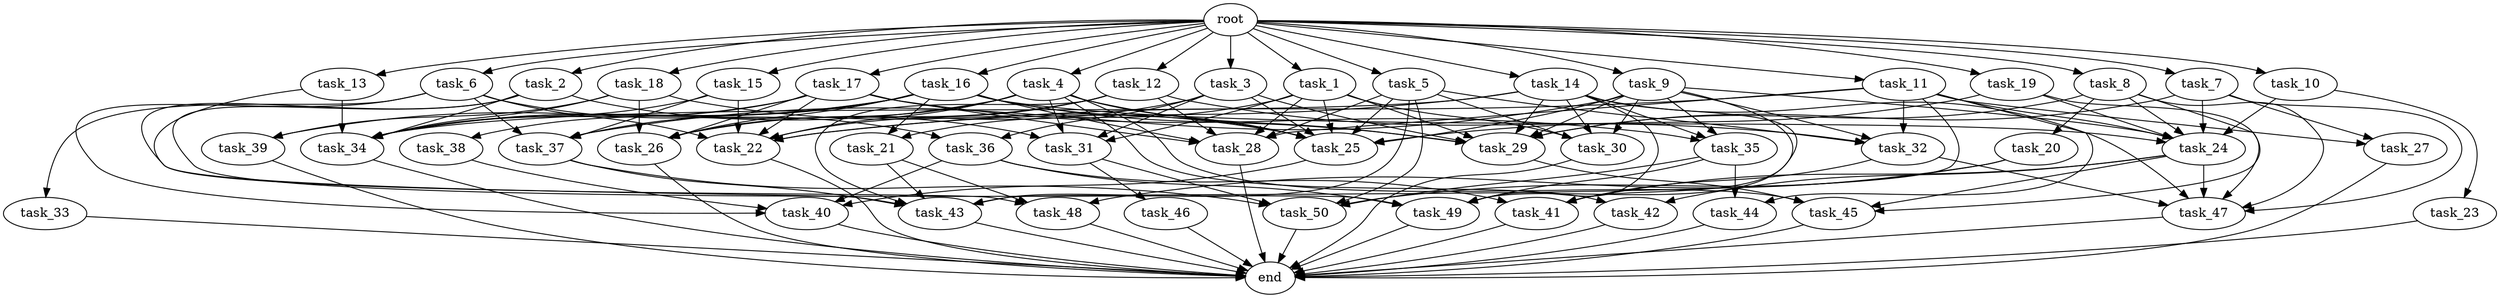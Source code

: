 digraph G {
  root [size="0.000000e+00"];
  task_1 [size="3.608424e+10"];
  task_2 [size="7.895809e+10"];
  task_3 [size="2.965315e+09"];
  task_4 [size="1.674332e+10"];
  task_5 [size="1.385923e+09"];
  task_6 [size="9.359531e+10"];
  task_7 [size="5.258222e+10"];
  task_8 [size="5.678145e+09"];
  task_9 [size="4.340054e+10"];
  task_10 [size="3.124930e+08"];
  task_11 [size="6.050482e+10"];
  task_12 [size="9.389651e+10"];
  task_13 [size="4.649105e+10"];
  task_14 [size="1.188606e+09"];
  task_15 [size="9.547481e+10"];
  task_16 [size="7.342717e+10"];
  task_17 [size="1.218519e+10"];
  task_18 [size="2.211130e+10"];
  task_19 [size="2.411633e+09"];
  task_20 [size="4.437575e+10"];
  task_21 [size="6.253109e+10"];
  task_22 [size="4.232546e+10"];
  task_23 [size="6.496610e+10"];
  task_24 [size="5.157228e+10"];
  task_25 [size="7.813919e+10"];
  task_26 [size="3.246095e+10"];
  task_27 [size="6.828035e+10"];
  task_28 [size="3.381506e+10"];
  task_29 [size="9.908927e+10"];
  task_30 [size="5.877422e+10"];
  task_31 [size="5.750829e+10"];
  task_32 [size="9.705630e+09"];
  task_33 [size="3.353245e+10"];
  task_34 [size="2.967463e+10"];
  task_35 [size="8.288622e+10"];
  task_36 [size="4.377943e+10"];
  task_37 [size="9.012668e+10"];
  task_38 [size="3.908875e+10"];
  task_39 [size="6.220624e+10"];
  task_40 [size="6.771869e+10"];
  task_41 [size="1.280233e+10"];
  task_42 [size="1.780636e+10"];
  task_43 [size="4.293056e+10"];
  task_44 [size="3.391828e+10"];
  task_45 [size="5.402227e+10"];
  task_46 [size="1.249275e+10"];
  task_47 [size="7.671953e+10"];
  task_48 [size="1.344200e+10"];
  task_49 [size="3.085336e+10"];
  task_50 [size="9.676496e+10"];
  end [size="0.000000e+00"];

  root -> task_1 [size="1.000000e-12"];
  root -> task_2 [size="1.000000e-12"];
  root -> task_3 [size="1.000000e-12"];
  root -> task_4 [size="1.000000e-12"];
  root -> task_5 [size="1.000000e-12"];
  root -> task_6 [size="1.000000e-12"];
  root -> task_7 [size="1.000000e-12"];
  root -> task_8 [size="1.000000e-12"];
  root -> task_9 [size="1.000000e-12"];
  root -> task_10 [size="1.000000e-12"];
  root -> task_11 [size="1.000000e-12"];
  root -> task_12 [size="1.000000e-12"];
  root -> task_13 [size="1.000000e-12"];
  root -> task_14 [size="1.000000e-12"];
  root -> task_15 [size="1.000000e-12"];
  root -> task_16 [size="1.000000e-12"];
  root -> task_17 [size="1.000000e-12"];
  root -> task_18 [size="1.000000e-12"];
  root -> task_19 [size="1.000000e-12"];
  task_1 -> task_21 [size="3.126555e+08"];
  task_1 -> task_25 [size="9.767399e+07"];
  task_1 -> task_28 [size="5.635843e+07"];
  task_1 -> task_29 [size="1.238616e+08"];
  task_1 -> task_30 [size="1.469356e+08"];
  task_1 -> task_31 [size="1.437707e+08"];
  task_2 -> task_31 [size="1.437707e+08"];
  task_2 -> task_34 [size="3.709329e+07"];
  task_2 -> task_43 [size="7.155094e+07"];
  task_2 -> task_49 [size="6.170673e+07"];
  task_3 -> task_25 [size="9.767399e+07"];
  task_3 -> task_26 [size="5.410158e+07"];
  task_3 -> task_29 [size="1.238616e+08"];
  task_3 -> task_31 [size="1.437707e+08"];
  task_3 -> task_36 [size="2.188972e+08"];
  task_4 -> task_22 [size="6.046494e+07"];
  task_4 -> task_25 [size="9.767399e+07"];
  task_4 -> task_26 [size="5.410158e+07"];
  task_4 -> task_29 [size="1.238616e+08"];
  task_4 -> task_31 [size="1.437707e+08"];
  task_4 -> task_34 [size="3.709329e+07"];
  task_4 -> task_42 [size="8.903180e+07"];
  task_4 -> task_45 [size="1.350557e+08"];
  task_5 -> task_25 [size="9.767399e+07"];
  task_5 -> task_28 [size="5.635843e+07"];
  task_5 -> task_30 [size="1.469356e+08"];
  task_5 -> task_32 [size="2.426408e+07"];
  task_5 -> task_43 [size="7.155094e+07"];
  task_5 -> task_50 [size="1.935299e+08"];
  task_6 -> task_22 [size="6.046494e+07"];
  task_6 -> task_33 [size="3.353245e+08"];
  task_6 -> task_36 [size="2.188972e+08"];
  task_6 -> task_37 [size="2.253167e+08"];
  task_6 -> task_40 [size="1.692967e+08"];
  task_7 -> task_24 [size="7.367468e+07"];
  task_7 -> task_27 [size="3.414017e+08"];
  task_7 -> task_29 [size="1.238616e+08"];
  task_7 -> task_47 [size="1.278659e+08"];
  task_8 -> task_20 [size="4.437575e+08"];
  task_8 -> task_24 [size="7.367468e+07"];
  task_8 -> task_29 [size="1.238616e+08"];
  task_8 -> task_45 [size="1.350557e+08"];
  task_8 -> task_47 [size="1.278659e+08"];
  task_9 -> task_24 [size="7.367468e+07"];
  task_9 -> task_25 [size="9.767399e+07"];
  task_9 -> task_29 [size="1.238616e+08"];
  task_9 -> task_30 [size="1.469356e+08"];
  task_9 -> task_32 [size="2.426408e+07"];
  task_9 -> task_35 [size="2.762874e+08"];
  task_9 -> task_37 [size="2.253167e+08"];
  task_9 -> task_49 [size="6.170673e+07"];
  task_10 -> task_23 [size="6.496610e+08"];
  task_10 -> task_24 [size="7.367468e+07"];
  task_11 -> task_22 [size="6.046494e+07"];
  task_11 -> task_24 [size="7.367468e+07"];
  task_11 -> task_27 [size="3.414017e+08"];
  task_11 -> task_28 [size="5.635843e+07"];
  task_11 -> task_32 [size="2.426408e+07"];
  task_11 -> task_43 [size="7.155094e+07"];
  task_11 -> task_44 [size="1.695914e+08"];
  task_12 -> task_22 [size="6.046494e+07"];
  task_12 -> task_26 [size="5.410158e+07"];
  task_12 -> task_28 [size="5.635843e+07"];
  task_12 -> task_32 [size="2.426408e+07"];
  task_12 -> task_43 [size="7.155094e+07"];
  task_13 -> task_34 [size="3.709329e+07"];
  task_13 -> task_48 [size="4.480667e+07"];
  task_14 -> task_22 [size="6.046494e+07"];
  task_14 -> task_29 [size="1.238616e+08"];
  task_14 -> task_30 [size="1.469356e+08"];
  task_14 -> task_34 [size="3.709329e+07"];
  task_14 -> task_35 [size="2.762874e+08"];
  task_14 -> task_41 [size="3.200582e+07"];
  task_14 -> task_47 [size="1.278659e+08"];
  task_14 -> task_49 [size="6.170673e+07"];
  task_15 -> task_22 [size="6.046494e+07"];
  task_15 -> task_34 [size="3.709329e+07"];
  task_15 -> task_37 [size="2.253167e+08"];
  task_16 -> task_21 [size="3.126555e+08"];
  task_16 -> task_24 [size="7.367468e+07"];
  task_16 -> task_25 [size="9.767399e+07"];
  task_16 -> task_26 [size="5.410158e+07"];
  task_16 -> task_28 [size="5.635843e+07"];
  task_16 -> task_29 [size="1.238616e+08"];
  task_16 -> task_34 [size="3.709329e+07"];
  task_16 -> task_37 [size="2.253167e+08"];
  task_16 -> task_39 [size="3.110312e+08"];
  task_17 -> task_22 [size="6.046494e+07"];
  task_17 -> task_26 [size="5.410158e+07"];
  task_17 -> task_28 [size="5.635843e+07"];
  task_17 -> task_34 [size="3.709329e+07"];
  task_17 -> task_35 [size="2.762874e+08"];
  task_17 -> task_38 [size="3.908875e+08"];
  task_18 -> task_25 [size="9.767399e+07"];
  task_18 -> task_26 [size="5.410158e+07"];
  task_18 -> task_34 [size="3.709329e+07"];
  task_18 -> task_39 [size="3.110312e+08"];
  task_19 -> task_24 [size="7.367468e+07"];
  task_19 -> task_25 [size="9.767399e+07"];
  task_19 -> task_47 [size="1.278659e+08"];
  task_20 -> task_48 [size="4.480667e+07"];
  task_20 -> task_50 [size="1.935299e+08"];
  task_21 -> task_43 [size="7.155094e+07"];
  task_21 -> task_48 [size="4.480667e+07"];
  task_22 -> end [size="1.000000e-12"];
  task_23 -> end [size="1.000000e-12"];
  task_24 -> task_41 [size="3.200582e+07"];
  task_24 -> task_42 [size="8.903180e+07"];
  task_24 -> task_45 [size="1.350557e+08"];
  task_24 -> task_47 [size="1.278659e+08"];
  task_25 -> task_40 [size="1.692967e+08"];
  task_26 -> end [size="1.000000e-12"];
  task_27 -> end [size="1.000000e-12"];
  task_28 -> end [size="1.000000e-12"];
  task_29 -> task_45 [size="1.350557e+08"];
  task_30 -> end [size="1.000000e-12"];
  task_31 -> task_46 [size="1.249275e+08"];
  task_31 -> task_50 [size="1.935299e+08"];
  task_32 -> task_41 [size="3.200582e+07"];
  task_32 -> task_47 [size="1.278659e+08"];
  task_33 -> end [size="1.000000e-12"];
  task_34 -> end [size="1.000000e-12"];
  task_35 -> task_44 [size="1.695914e+08"];
  task_35 -> task_49 [size="6.170673e+07"];
  task_35 -> task_50 [size="1.935299e+08"];
  task_36 -> task_40 [size="1.692967e+08"];
  task_36 -> task_41 [size="3.200582e+07"];
  task_36 -> task_49 [size="6.170673e+07"];
  task_37 -> task_43 [size="7.155094e+07"];
  task_37 -> task_50 [size="1.935299e+08"];
  task_38 -> task_40 [size="1.692967e+08"];
  task_39 -> end [size="1.000000e-12"];
  task_40 -> end [size="1.000000e-12"];
  task_41 -> end [size="1.000000e-12"];
  task_42 -> end [size="1.000000e-12"];
  task_43 -> end [size="1.000000e-12"];
  task_44 -> end [size="1.000000e-12"];
  task_45 -> end [size="1.000000e-12"];
  task_46 -> end [size="1.000000e-12"];
  task_47 -> end [size="1.000000e-12"];
  task_48 -> end [size="1.000000e-12"];
  task_49 -> end [size="1.000000e-12"];
  task_50 -> end [size="1.000000e-12"];
}
